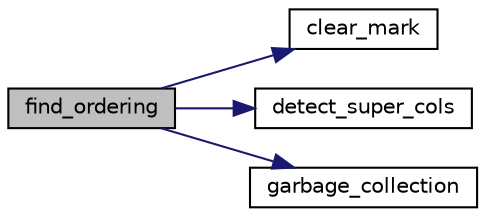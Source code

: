 digraph "find_ordering"
{
 // LATEX_PDF_SIZE
  edge [fontname="Helvetica",fontsize="10",labelfontname="Helvetica",labelfontsize="10"];
  node [fontname="Helvetica",fontsize="10",shape=record];
  rankdir="LR";
  Node1 [label="find_ordering",height=0.2,width=0.4,color="black", fillcolor="grey75", style="filled", fontcolor="black",tooltip=" "];
  Node1 -> Node2 [color="midnightblue",fontsize="10",style="solid",fontname="Helvetica"];
  Node2 [label="clear_mark",height=0.2,width=0.4,color="black", fillcolor="white", style="filled",URL="$colamd_8c.html#a7eb036c63565d8fc7c05e1074510601a",tooltip=" "];
  Node1 -> Node3 [color="midnightblue",fontsize="10",style="solid",fontname="Helvetica"];
  Node3 [label="detect_super_cols",height=0.2,width=0.4,color="black", fillcolor="white", style="filled",URL="$colamd_8c.html#a27211c7dc11832c4675d8d3fcd7167a0",tooltip=" "];
  Node1 -> Node4 [color="midnightblue",fontsize="10",style="solid",fontname="Helvetica"];
  Node4 [label="garbage_collection",height=0.2,width=0.4,color="black", fillcolor="white", style="filled",URL="$colamd_8c.html#a9a0dc18af9f72ad8e436a98980e55c41",tooltip=" "];
}
